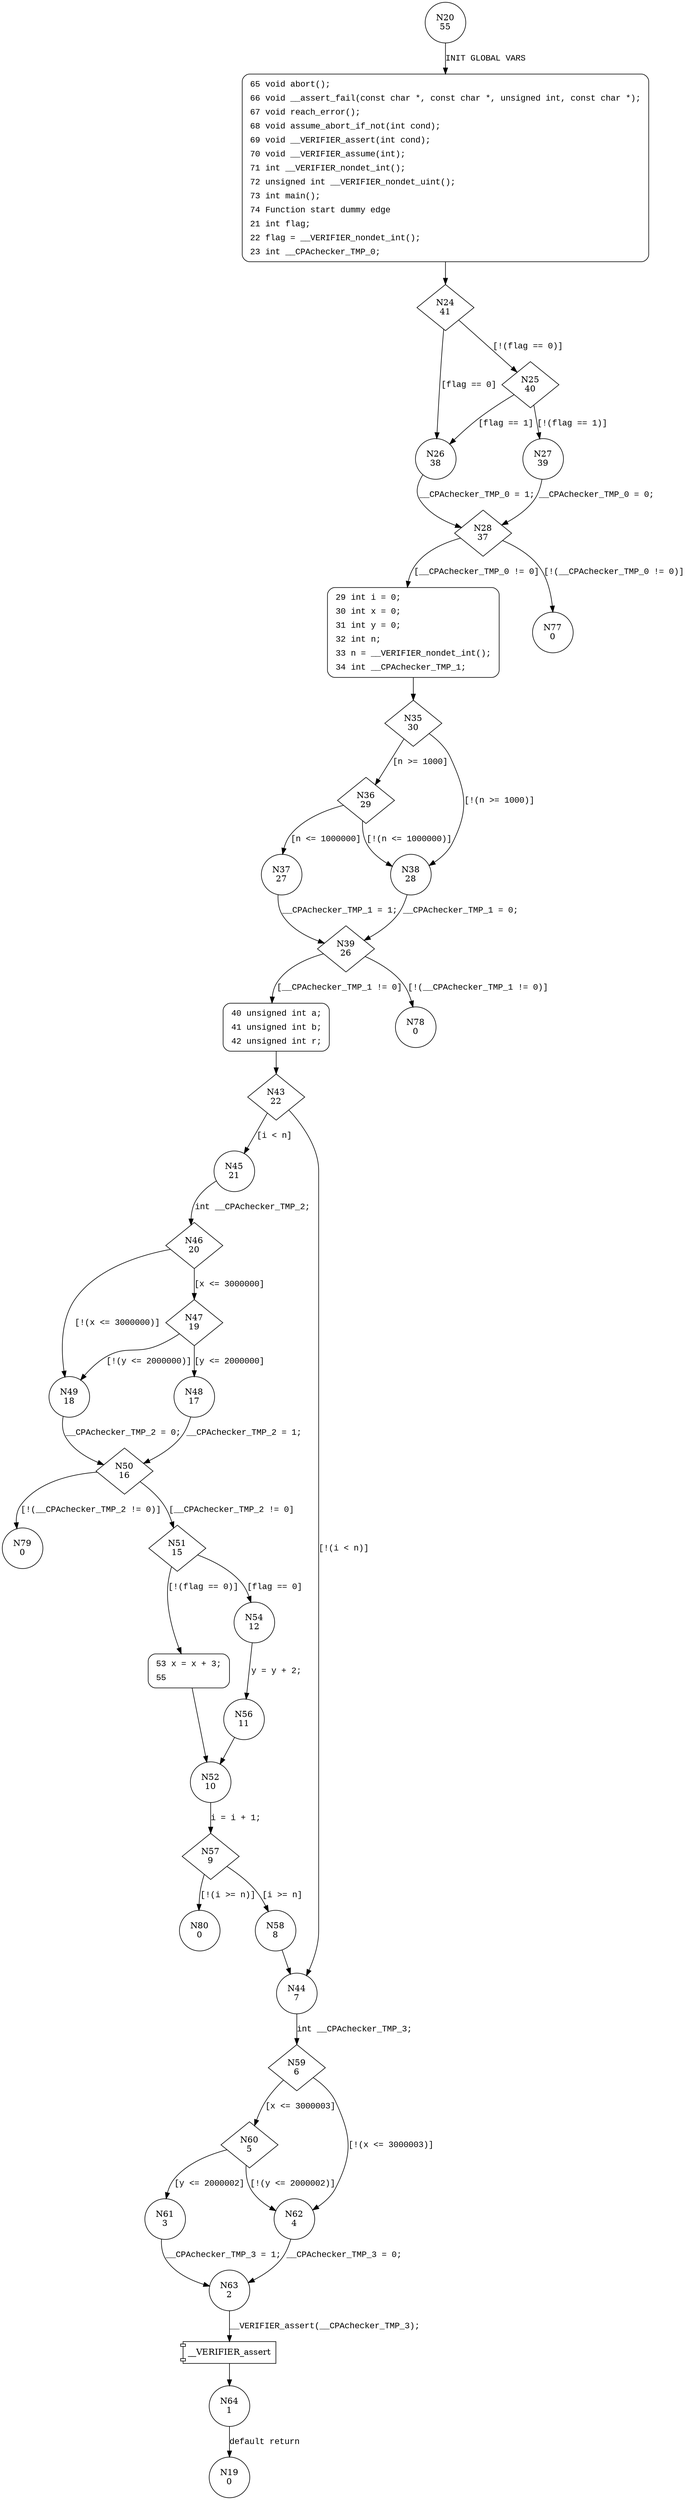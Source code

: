 digraph main {
20 [shape="circle" label="N20\n55"]
65 [shape="circle" label="N65\n54"]
24 [shape="diamond" label="N24\n41"]
26 [shape="circle" label="N26\n38"]
25 [shape="diamond" label="N25\n40"]
27 [shape="circle" label="N27\n39"]
28 [shape="diamond" label="N28\n37"]
29 [shape="circle" label="N29\n36"]
77 [shape="circle" label="N77\n0"]
35 [shape="diamond" label="N35\n30"]
36 [shape="diamond" label="N36\n29"]
38 [shape="circle" label="N38\n28"]
39 [shape="diamond" label="N39\n26"]
40 [shape="circle" label="N40\n25"]
78 [shape="circle" label="N78\n0"]
43 [shape="diamond" label="N43\n22"]
45 [shape="circle" label="N45\n21"]
44 [shape="circle" label="N44\n7"]
59 [shape="diamond" label="N59\n6"]
60 [shape="diamond" label="N60\n5"]
62 [shape="circle" label="N62\n4"]
63 [shape="circle" label="N63\n2"]
64 [shape="circle" label="N64\n1"]
61 [shape="circle" label="N61\n3"]
46 [shape="diamond" label="N46\n20"]
47 [shape="diamond" label="N47\n19"]
49 [shape="circle" label="N49\n18"]
50 [shape="diamond" label="N50\n16"]
51 [shape="diamond" label="N51\n15"]
79 [shape="circle" label="N79\n0"]
54 [shape="circle" label="N54\n12"]
53 [shape="circle" label="N53\n14"]
52 [shape="circle" label="N52\n10"]
57 [shape="diamond" label="N57\n9"]
58 [shape="circle" label="N58\n8"]
80 [shape="circle" label="N80\n0"]
56 [shape="circle" label="N56\n11"]
48 [shape="circle" label="N48\n17"]
37 [shape="circle" label="N37\n27"]
19 [shape="circle" label="N19\n0"]
65 [style="filled,bold" penwidth="1" fillcolor="white" fontname="Courier New" shape="Mrecord" label=<<table border="0" cellborder="0" cellpadding="3" bgcolor="white"><tr><td align="right">65</td><td align="left">void abort();</td></tr><tr><td align="right">66</td><td align="left">void __assert_fail(const char *, const char *, unsigned int, const char *);</td></tr><tr><td align="right">67</td><td align="left">void reach_error();</td></tr><tr><td align="right">68</td><td align="left">void assume_abort_if_not(int cond);</td></tr><tr><td align="right">69</td><td align="left">void __VERIFIER_assert(int cond);</td></tr><tr><td align="right">70</td><td align="left">void __VERIFIER_assume(int);</td></tr><tr><td align="right">71</td><td align="left">int __VERIFIER_nondet_int();</td></tr><tr><td align="right">72</td><td align="left">unsigned int __VERIFIER_nondet_uint();</td></tr><tr><td align="right">73</td><td align="left">int main();</td></tr><tr><td align="right">74</td><td align="left">Function start dummy edge</td></tr><tr><td align="right">21</td><td align="left">int flag;</td></tr><tr><td align="right">22</td><td align="left">flag = __VERIFIER_nondet_int();</td></tr><tr><td align="right">23</td><td align="left">int __CPAchecker_TMP_0;</td></tr></table>>]
65 -> 24[label=""]
29 [style="filled,bold" penwidth="1" fillcolor="white" fontname="Courier New" shape="Mrecord" label=<<table border="0" cellborder="0" cellpadding="3" bgcolor="white"><tr><td align="right">29</td><td align="left">int i = 0;</td></tr><tr><td align="right">30</td><td align="left">int x = 0;</td></tr><tr><td align="right">31</td><td align="left">int y = 0;</td></tr><tr><td align="right">32</td><td align="left">int n;</td></tr><tr><td align="right">33</td><td align="left">n = __VERIFIER_nondet_int();</td></tr><tr><td align="right">34</td><td align="left">int __CPAchecker_TMP_1;</td></tr></table>>]
29 -> 35[label=""]
40 [style="filled,bold" penwidth="1" fillcolor="white" fontname="Courier New" shape="Mrecord" label=<<table border="0" cellborder="0" cellpadding="3" bgcolor="white"><tr><td align="right">40</td><td align="left">unsigned int a;</td></tr><tr><td align="right">41</td><td align="left">unsigned int b;</td></tr><tr><td align="right">42</td><td align="left">unsigned int r;</td></tr></table>>]
40 -> 43[label=""]
53 [style="filled,bold" penwidth="1" fillcolor="white" fontname="Courier New" shape="Mrecord" label=<<table border="0" cellborder="0" cellpadding="3" bgcolor="white"><tr><td align="right">53</td><td align="left">x = x + 3;</td></tr><tr><td align="right">55</td><td align="left"></td></tr></table>>]
53 -> 52[label=""]
20 -> 65 [label="INIT GLOBAL VARS" fontname="Courier New"]
24 -> 26 [label="[flag == 0]" fontname="Courier New"]
24 -> 25 [label="[!(flag == 0)]" fontname="Courier New"]
25 -> 26 [label="[flag == 1]" fontname="Courier New"]
25 -> 27 [label="[!(flag == 1)]" fontname="Courier New"]
28 -> 29 [label="[__CPAchecker_TMP_0 != 0]" fontname="Courier New"]
28 -> 77 [label="[!(__CPAchecker_TMP_0 != 0)]" fontname="Courier New"]
35 -> 36 [label="[n >= 1000]" fontname="Courier New"]
35 -> 38 [label="[!(n >= 1000)]" fontname="Courier New"]
38 -> 39 [label="__CPAchecker_TMP_1 = 0;" fontname="Courier New"]
39 -> 40 [label="[__CPAchecker_TMP_1 != 0]" fontname="Courier New"]
39 -> 78 [label="[!(__CPAchecker_TMP_1 != 0)]" fontname="Courier New"]
43 -> 45 [label="[i < n]" fontname="Courier New"]
43 -> 44 [label="[!(i < n)]" fontname="Courier New"]
44 -> 59 [label="int __CPAchecker_TMP_3;" fontname="Courier New"]
59 -> 60 [label="[x <= 3000003]" fontname="Courier New"]
59 -> 62 [label="[!(x <= 3000003)]" fontname="Courier New"]
62 -> 63 [label="__CPAchecker_TMP_3 = 0;" fontname="Courier New"]
100001 [shape="component" label="__VERIFIER_assert"]
63 -> 100001 [label="__VERIFIER_assert(__CPAchecker_TMP_3);" fontname="Courier New"]
100001 -> 64 [label="" fontname="Courier New"]
60 -> 61 [label="[y <= 2000002]" fontname="Courier New"]
60 -> 62 [label="[!(y <= 2000002)]" fontname="Courier New"]
45 -> 46 [label="int __CPAchecker_TMP_2;" fontname="Courier New"]
46 -> 47 [label="[x <= 3000000]" fontname="Courier New"]
46 -> 49 [label="[!(x <= 3000000)]" fontname="Courier New"]
49 -> 50 [label="__CPAchecker_TMP_2 = 0;" fontname="Courier New"]
50 -> 51 [label="[__CPAchecker_TMP_2 != 0]" fontname="Courier New"]
50 -> 79 [label="[!(__CPAchecker_TMP_2 != 0)]" fontname="Courier New"]
51 -> 54 [label="[flag == 0]" fontname="Courier New"]
51 -> 53 [label="[!(flag == 0)]" fontname="Courier New"]
52 -> 57 [label="i = i + 1;" fontname="Courier New"]
57 -> 58 [label="[i >= n]" fontname="Courier New"]
57 -> 80 [label="[!(i >= n)]" fontname="Courier New"]
54 -> 56 [label="y = y + 2;" fontname="Courier New"]
47 -> 48 [label="[y <= 2000000]" fontname="Courier New"]
47 -> 49 [label="[!(y <= 2000000)]" fontname="Courier New"]
36 -> 37 [label="[n <= 1000000]" fontname="Courier New"]
36 -> 38 [label="[!(n <= 1000000)]" fontname="Courier New"]
26 -> 28 [label="__CPAchecker_TMP_0 = 1;" fontname="Courier New"]
27 -> 28 [label="__CPAchecker_TMP_0 = 0;" fontname="Courier New"]
64 -> 19 [label="default return" fontname="Courier New"]
61 -> 63 [label="__CPAchecker_TMP_3 = 1;" fontname="Courier New"]
58 -> 44 [label="" fontname="Courier New"]
56 -> 52 [label="" fontname="Courier New"]
48 -> 50 [label="__CPAchecker_TMP_2 = 1;" fontname="Courier New"]
37 -> 39 [label="__CPAchecker_TMP_1 = 1;" fontname="Courier New"]
}
